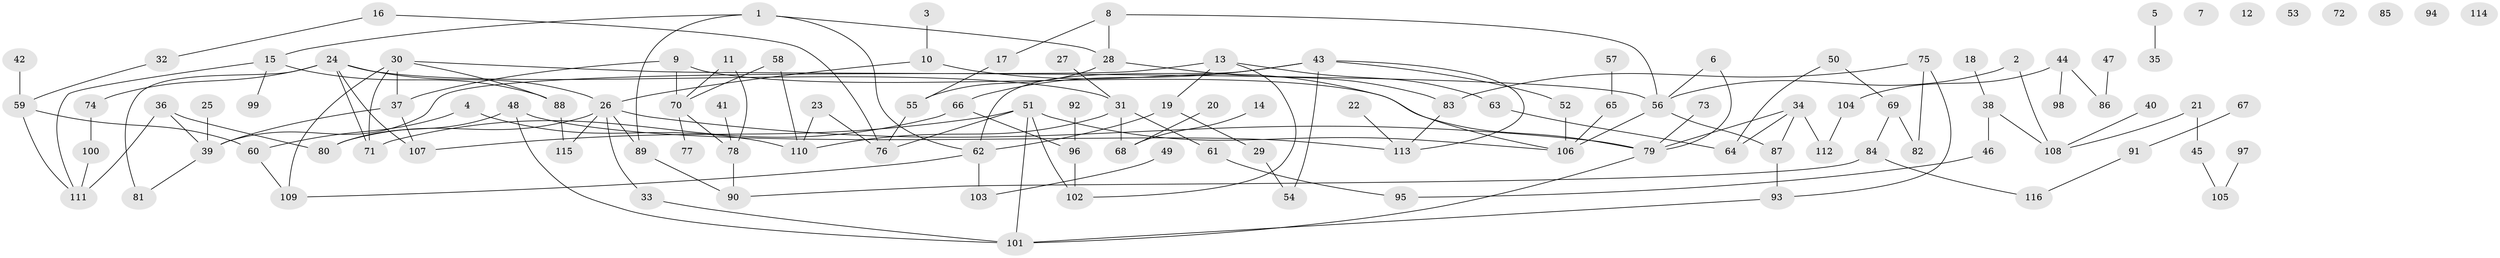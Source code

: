 // Generated by graph-tools (version 1.1) at 2025/00/03/09/25 03:00:55]
// undirected, 116 vertices, 147 edges
graph export_dot {
graph [start="1"]
  node [color=gray90,style=filled];
  1;
  2;
  3;
  4;
  5;
  6;
  7;
  8;
  9;
  10;
  11;
  12;
  13;
  14;
  15;
  16;
  17;
  18;
  19;
  20;
  21;
  22;
  23;
  24;
  25;
  26;
  27;
  28;
  29;
  30;
  31;
  32;
  33;
  34;
  35;
  36;
  37;
  38;
  39;
  40;
  41;
  42;
  43;
  44;
  45;
  46;
  47;
  48;
  49;
  50;
  51;
  52;
  53;
  54;
  55;
  56;
  57;
  58;
  59;
  60;
  61;
  62;
  63;
  64;
  65;
  66;
  67;
  68;
  69;
  70;
  71;
  72;
  73;
  74;
  75;
  76;
  77;
  78;
  79;
  80;
  81;
  82;
  83;
  84;
  85;
  86;
  87;
  88;
  89;
  90;
  91;
  92;
  93;
  94;
  95;
  96;
  97;
  98;
  99;
  100;
  101;
  102;
  103;
  104;
  105;
  106;
  107;
  108;
  109;
  110;
  111;
  112;
  113;
  114;
  115;
  116;
  1 -- 15;
  1 -- 28;
  1 -- 62;
  1 -- 89;
  2 -- 56;
  2 -- 108;
  3 -- 10;
  4 -- 60;
  4 -- 110;
  5 -- 35;
  6 -- 56;
  6 -- 79;
  8 -- 17;
  8 -- 28;
  8 -- 56;
  9 -- 37;
  9 -- 70;
  9 -- 79;
  10 -- 26;
  10 -- 106;
  11 -- 70;
  11 -- 78;
  13 -- 19;
  13 -- 39;
  13 -- 63;
  13 -- 102;
  14 -- 68;
  15 -- 88;
  15 -- 99;
  15 -- 111;
  16 -- 32;
  16 -- 76;
  17 -- 55;
  18 -- 38;
  19 -- 29;
  19 -- 62;
  20 -- 68;
  21 -- 45;
  21 -- 108;
  22 -- 113;
  23 -- 76;
  23 -- 110;
  24 -- 26;
  24 -- 31;
  24 -- 71;
  24 -- 74;
  24 -- 81;
  24 -- 107;
  25 -- 39;
  26 -- 33;
  26 -- 79;
  26 -- 80;
  26 -- 89;
  26 -- 115;
  27 -- 31;
  28 -- 55;
  28 -- 83;
  29 -- 54;
  30 -- 37;
  30 -- 56;
  30 -- 71;
  30 -- 88;
  30 -- 109;
  31 -- 61;
  31 -- 68;
  31 -- 110;
  32 -- 59;
  33 -- 101;
  34 -- 64;
  34 -- 79;
  34 -- 87;
  34 -- 112;
  36 -- 39;
  36 -- 80;
  36 -- 111;
  37 -- 39;
  37 -- 107;
  38 -- 46;
  38 -- 108;
  39 -- 81;
  40 -- 108;
  41 -- 78;
  42 -- 59;
  43 -- 52;
  43 -- 54;
  43 -- 62;
  43 -- 66;
  43 -- 113;
  44 -- 86;
  44 -- 98;
  44 -- 104;
  45 -- 105;
  46 -- 95;
  47 -- 86;
  48 -- 80;
  48 -- 101;
  48 -- 113;
  49 -- 103;
  50 -- 64;
  50 -- 69;
  51 -- 76;
  51 -- 101;
  51 -- 102;
  51 -- 106;
  51 -- 107;
  52 -- 106;
  55 -- 76;
  56 -- 87;
  56 -- 106;
  57 -- 65;
  58 -- 70;
  58 -- 110;
  59 -- 60;
  59 -- 111;
  60 -- 109;
  61 -- 95;
  62 -- 103;
  62 -- 109;
  63 -- 64;
  65 -- 106;
  66 -- 71;
  66 -- 96;
  67 -- 91;
  69 -- 82;
  69 -- 84;
  70 -- 77;
  70 -- 78;
  73 -- 79;
  74 -- 100;
  75 -- 82;
  75 -- 83;
  75 -- 93;
  78 -- 90;
  79 -- 101;
  83 -- 113;
  84 -- 90;
  84 -- 116;
  87 -- 93;
  88 -- 115;
  89 -- 90;
  91 -- 116;
  92 -- 96;
  93 -- 101;
  96 -- 102;
  97 -- 105;
  100 -- 111;
  104 -- 112;
}
